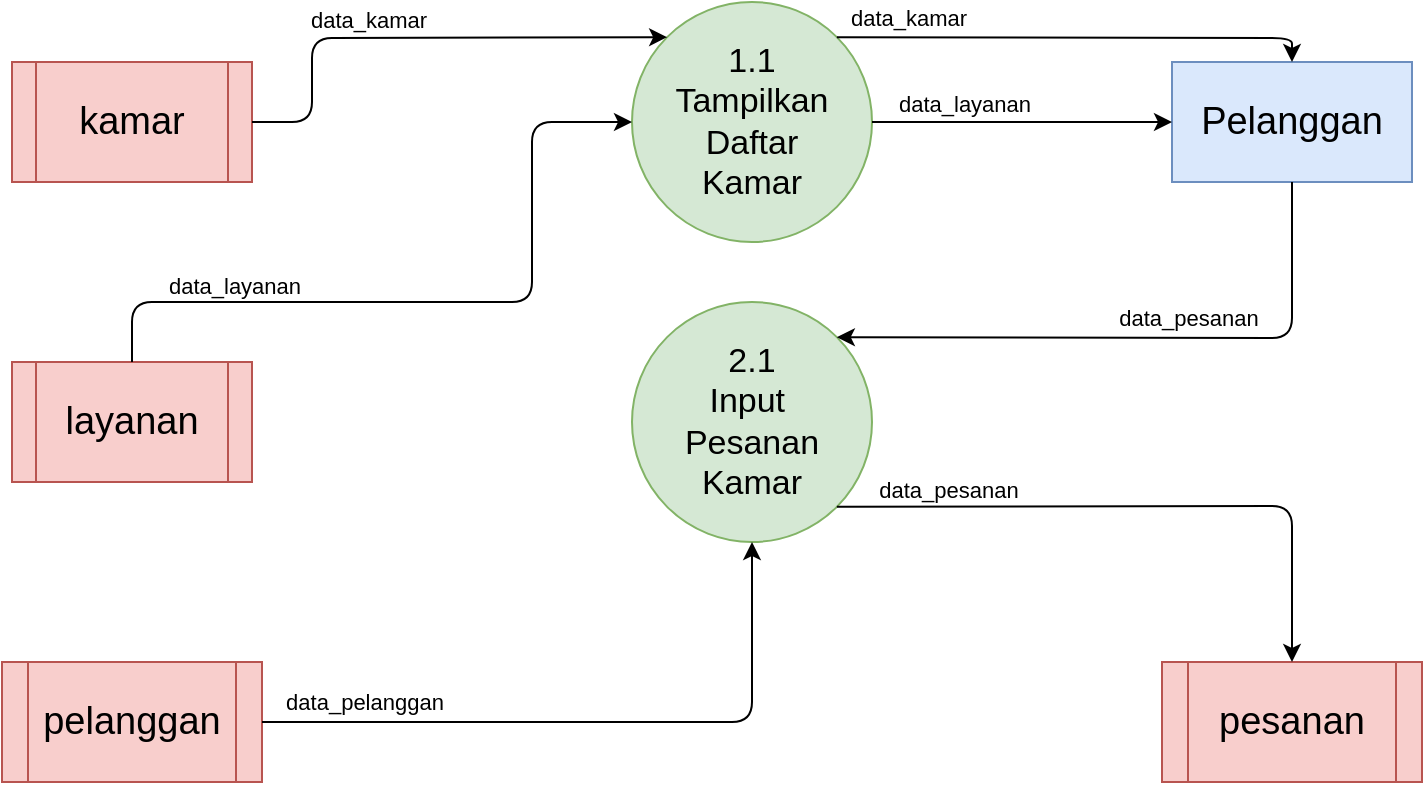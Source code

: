 <mxfile version="13.7.3" type="device"><diagram id="RM_y5c0jfIopd25SHgtm" name="Page-1"><mxGraphModel dx="1178" dy="668" grid="1" gridSize="10" guides="1" tooltips="1" connect="1" arrows="1" fold="1" page="1" pageScale="1" pageWidth="1169" pageHeight="827" math="0" shadow="0"><root><mxCell id="0"/><mxCell id="1" parent="0"/><mxCell id="JKDxKlSZTNP6wCqgI7I3-1" value="&lt;font style=&quot;font-size: 19px&quot;&gt;Pelanggan&lt;/font&gt;" style="rounded=0;whiteSpace=wrap;html=1;fillColor=#dae8fc;strokeColor=#6c8ebf;" vertex="1" parent="1"><mxGeometry x="720" y="100" width="120" height="60" as="geometry"/></mxCell><mxCell id="JKDxKlSZTNP6wCqgI7I3-2" value="&lt;font style=&quot;font-size: 19px&quot;&gt;kamar&lt;/font&gt;" style="shape=process;whiteSpace=wrap;html=1;backgroundOutline=1;fillColor=#f8cecc;strokeColor=#b85450;" vertex="1" parent="1"><mxGeometry x="140" y="100" width="120" height="60" as="geometry"/></mxCell><mxCell id="JKDxKlSZTNP6wCqgI7I3-3" value="&lt;font style=&quot;font-size: 19px&quot;&gt;layanan&lt;/font&gt;" style="shape=process;whiteSpace=wrap;html=1;backgroundOutline=1;fillColor=#f8cecc;strokeColor=#b85450;" vertex="1" parent="1"><mxGeometry x="140" y="250" width="120" height="60" as="geometry"/></mxCell><mxCell id="JKDxKlSZTNP6wCqgI7I3-4" value="&lt;font style=&quot;font-size: 19px&quot;&gt;pelanggan&lt;/font&gt;" style="shape=process;whiteSpace=wrap;html=1;backgroundOutline=1;fillColor=#f8cecc;strokeColor=#b85450;" vertex="1" parent="1"><mxGeometry x="135" y="400" width="130" height="60" as="geometry"/></mxCell><mxCell id="JKDxKlSZTNP6wCqgI7I3-5" value="&lt;font style=&quot;font-size: 17px&quot;&gt;1.1&lt;br&gt;Tampilkan&lt;br&gt;Daftar&lt;br&gt;Kamar&lt;/font&gt;" style="ellipse;whiteSpace=wrap;html=1;aspect=fixed;fillColor=#d5e8d4;strokeColor=#82b366;" vertex="1" parent="1"><mxGeometry x="450" y="70" width="120" height="120" as="geometry"/></mxCell><mxCell id="JKDxKlSZTNP6wCqgI7I3-6" value="&lt;font style=&quot;font-size: 17px&quot;&gt;2.1&lt;br&gt;Input&amp;nbsp;&lt;br&gt;Pesanan&lt;br&gt;Kamar&lt;/font&gt;" style="ellipse;whiteSpace=wrap;html=1;aspect=fixed;fillColor=#d5e8d4;strokeColor=#82b366;" vertex="1" parent="1"><mxGeometry x="450" y="220" width="120" height="120" as="geometry"/></mxCell><mxCell id="JKDxKlSZTNP6wCqgI7I3-7" value="&lt;font style=&quot;font-size: 19px&quot;&gt;pesanan&lt;/font&gt;" style="shape=process;whiteSpace=wrap;html=1;backgroundOutline=1;fillColor=#f8cecc;strokeColor=#b85450;" vertex="1" parent="1"><mxGeometry x="715" y="400" width="130" height="60" as="geometry"/></mxCell><mxCell id="JKDxKlSZTNP6wCqgI7I3-8" value="" style="endArrow=classic;html=1;exitX=1;exitY=0.5;exitDx=0;exitDy=0;entryX=0;entryY=0;entryDx=0;entryDy=0;" edge="1" parent="1" source="JKDxKlSZTNP6wCqgI7I3-2" target="JKDxKlSZTNP6wCqgI7I3-5"><mxGeometry width="50" height="50" relative="1" as="geometry"><mxPoint x="570" y="310" as="sourcePoint"/><mxPoint x="620" y="260" as="targetPoint"/><Array as="points"><mxPoint x="290" y="130"/><mxPoint x="290" y="88"/></Array></mxGeometry></mxCell><mxCell id="JKDxKlSZTNP6wCqgI7I3-9" value="data_kamar" style="edgeLabel;html=1;align=center;verticalAlign=bottom;resizable=0;points=[];labelBackgroundColor=none;" vertex="1" connectable="0" parent="JKDxKlSZTNP6wCqgI7I3-8"><mxGeometry x="-0.195" y="-1" relative="1" as="geometry"><mxPoint x="-1" y="-1" as="offset"/></mxGeometry></mxCell><mxCell id="JKDxKlSZTNP6wCqgI7I3-10" value="" style="endArrow=classic;html=1;exitX=1;exitY=0.5;exitDx=0;exitDy=0;entryX=0;entryY=0.5;entryDx=0;entryDy=0;" edge="1" parent="1" source="JKDxKlSZTNP6wCqgI7I3-5" target="JKDxKlSZTNP6wCqgI7I3-1"><mxGeometry width="50" height="50" relative="1" as="geometry"><mxPoint x="630" y="250" as="sourcePoint"/><mxPoint x="680" y="200" as="targetPoint"/></mxGeometry></mxCell><mxCell id="JKDxKlSZTNP6wCqgI7I3-11" value="data_layanan" style="edgeLabel;html=1;align=center;verticalAlign=bottom;resizable=0;points=[];labelBackgroundColor=none;" vertex="1" connectable="0" parent="JKDxKlSZTNP6wCqgI7I3-10"><mxGeometry x="-0.374" relative="1" as="geometry"><mxPoint x="-1" y="-1" as="offset"/></mxGeometry></mxCell><mxCell id="JKDxKlSZTNP6wCqgI7I3-12" value="" style="endArrow=classic;html=1;exitX=0.5;exitY=0;exitDx=0;exitDy=0;entryX=0;entryY=0.5;entryDx=0;entryDy=0;" edge="1" parent="1" source="JKDxKlSZTNP6wCqgI7I3-3" target="JKDxKlSZTNP6wCqgI7I3-5"><mxGeometry width="50" height="50" relative="1" as="geometry"><mxPoint x="650" y="270" as="sourcePoint"/><mxPoint x="700" y="220" as="targetPoint"/><Array as="points"><mxPoint x="200" y="220"/><mxPoint x="400" y="220"/><mxPoint x="400" y="130"/></Array></mxGeometry></mxCell><mxCell id="JKDxKlSZTNP6wCqgI7I3-13" value="data_layanan" style="edgeLabel;html=1;align=center;verticalAlign=bottom;resizable=0;points=[];labelBackgroundColor=none;" vertex="1" connectable="0" parent="JKDxKlSZTNP6wCqgI7I3-12"><mxGeometry x="-0.717" relative="1" as="geometry"><mxPoint x="28" as="offset"/></mxGeometry></mxCell><mxCell id="JKDxKlSZTNP6wCqgI7I3-14" value="" style="endArrow=classic;html=1;exitX=1;exitY=0;exitDx=0;exitDy=0;entryX=0.5;entryY=0;entryDx=0;entryDy=0;" edge="1" parent="1" source="JKDxKlSZTNP6wCqgI7I3-5" target="JKDxKlSZTNP6wCqgI7I3-1"><mxGeometry width="50" height="50" relative="1" as="geometry"><mxPoint x="540" y="130" as="sourcePoint"/><mxPoint x="590" y="80" as="targetPoint"/><Array as="points"><mxPoint x="780" y="88"/></Array></mxGeometry></mxCell><mxCell id="JKDxKlSZTNP6wCqgI7I3-15" value="data_kamar" style="edgeLabel;html=1;align=center;verticalAlign=bottom;resizable=0;points=[];labelBackgroundColor=none;" vertex="1" connectable="0" parent="JKDxKlSZTNP6wCqgI7I3-14"><mxGeometry x="-0.709" y="1" relative="1" as="geometry"><mxPoint as="offset"/></mxGeometry></mxCell><mxCell id="JKDxKlSZTNP6wCqgI7I3-16" value="" style="endArrow=classic;html=1;exitX=1;exitY=0.5;exitDx=0;exitDy=0;entryX=0.5;entryY=1;entryDx=0;entryDy=0;" edge="1" parent="1" source="JKDxKlSZTNP6wCqgI7I3-4" target="JKDxKlSZTNP6wCqgI7I3-6"><mxGeometry width="50" height="50" relative="1" as="geometry"><mxPoint x="450" y="160" as="sourcePoint"/><mxPoint x="500" y="110" as="targetPoint"/><Array as="points"><mxPoint x="510" y="430"/></Array></mxGeometry></mxCell><mxCell id="JKDxKlSZTNP6wCqgI7I3-17" value="data_pelanggan" style="edgeLabel;html=1;align=center;verticalAlign=bottom;resizable=0;points=[];labelBackgroundColor=none;" vertex="1" connectable="0" parent="JKDxKlSZTNP6wCqgI7I3-16"><mxGeometry x="-0.695" y="2" relative="1" as="geometry"><mxPoint as="offset"/></mxGeometry></mxCell><mxCell id="JKDxKlSZTNP6wCqgI7I3-18" value="" style="endArrow=classic;html=1;exitX=0.5;exitY=1;exitDx=0;exitDy=0;entryX=1;entryY=0;entryDx=0;entryDy=0;" edge="1" parent="1" source="JKDxKlSZTNP6wCqgI7I3-1" target="JKDxKlSZTNP6wCqgI7I3-6"><mxGeometry width="50" height="50" relative="1" as="geometry"><mxPoint x="660" y="240" as="sourcePoint"/><mxPoint x="710" y="190" as="targetPoint"/><Array as="points"><mxPoint x="780" y="238"/></Array></mxGeometry></mxCell><mxCell id="JKDxKlSZTNP6wCqgI7I3-19" value="data_pesanan" style="edgeLabel;html=1;align=center;verticalAlign=bottom;resizable=0;points=[];labelBackgroundColor=none;" vertex="1" connectable="0" parent="JKDxKlSZTNP6wCqgI7I3-18"><mxGeometry x="0.125" y="-1" relative="1" as="geometry"><mxPoint x="42" as="offset"/></mxGeometry></mxCell><mxCell id="JKDxKlSZTNP6wCqgI7I3-20" value="" style="endArrow=classic;html=1;exitX=1;exitY=1;exitDx=0;exitDy=0;entryX=0.5;entryY=0;entryDx=0;entryDy=0;" edge="1" parent="1" source="JKDxKlSZTNP6wCqgI7I3-6" target="JKDxKlSZTNP6wCqgI7I3-7"><mxGeometry width="50" height="50" relative="1" as="geometry"><mxPoint x="640" y="250" as="sourcePoint"/><mxPoint x="690" y="200" as="targetPoint"/><Array as="points"><mxPoint x="780" y="322"/></Array></mxGeometry></mxCell><mxCell id="JKDxKlSZTNP6wCqgI7I3-21" value="data_pesanan" style="edgeLabel;html=1;align=center;verticalAlign=bottom;resizable=0;points=[];labelBackgroundColor=none;" vertex="1" connectable="0" parent="JKDxKlSZTNP6wCqgI7I3-20"><mxGeometry x="-0.684" relative="1" as="geometry"><mxPoint x="7" as="offset"/></mxGeometry></mxCell></root></mxGraphModel></diagram></mxfile>